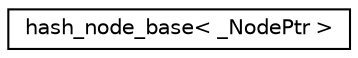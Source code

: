 digraph "Graphical Class Hierarchy"
{
  edge [fontname="Helvetica",fontsize="10",labelfontname="Helvetica",labelfontsize="10"];
  node [fontname="Helvetica",fontsize="10",shape=record];
  rankdir="LR";
  Node1 [label="hash_node_base\< _NodePtr \>",height=0.2,width=0.4,color="black", fillcolor="white", style="filled",URL="$structhash__node__base.html"];
}
